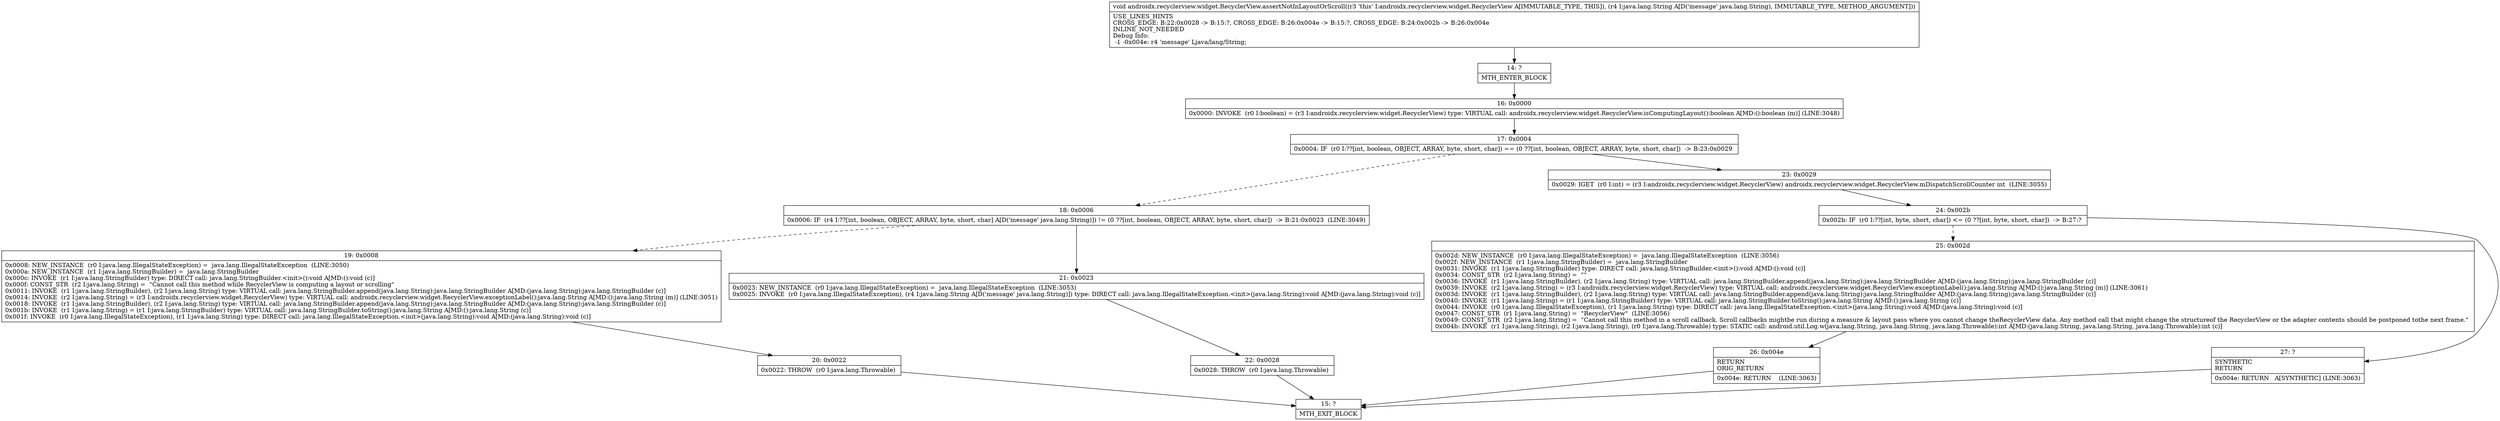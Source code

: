 digraph "CFG forandroidx.recyclerview.widget.RecyclerView.assertNotInLayoutOrScroll(Ljava\/lang\/String;)V" {
Node_14 [shape=record,label="{14\:\ ?|MTH_ENTER_BLOCK\l}"];
Node_16 [shape=record,label="{16\:\ 0x0000|0x0000: INVOKE  (r0 I:boolean) = (r3 I:androidx.recyclerview.widget.RecyclerView) type: VIRTUAL call: androidx.recyclerview.widget.RecyclerView.isComputingLayout():boolean A[MD:():boolean (m)] (LINE:3048)\l}"];
Node_17 [shape=record,label="{17\:\ 0x0004|0x0004: IF  (r0 I:??[int, boolean, OBJECT, ARRAY, byte, short, char]) == (0 ??[int, boolean, OBJECT, ARRAY, byte, short, char])  \-\> B:23:0x0029 \l}"];
Node_18 [shape=record,label="{18\:\ 0x0006|0x0006: IF  (r4 I:??[int, boolean, OBJECT, ARRAY, byte, short, char] A[D('message' java.lang.String)]) != (0 ??[int, boolean, OBJECT, ARRAY, byte, short, char])  \-\> B:21:0x0023  (LINE:3049)\l}"];
Node_19 [shape=record,label="{19\:\ 0x0008|0x0008: NEW_INSTANCE  (r0 I:java.lang.IllegalStateException) =  java.lang.IllegalStateException  (LINE:3050)\l0x000a: NEW_INSTANCE  (r1 I:java.lang.StringBuilder) =  java.lang.StringBuilder \l0x000c: INVOKE  (r1 I:java.lang.StringBuilder) type: DIRECT call: java.lang.StringBuilder.\<init\>():void A[MD:():void (c)]\l0x000f: CONST_STR  (r2 I:java.lang.String) =  \"Cannot call this method while RecyclerView is computing a layout or scrolling\" \l0x0011: INVOKE  (r1 I:java.lang.StringBuilder), (r2 I:java.lang.String) type: VIRTUAL call: java.lang.StringBuilder.append(java.lang.String):java.lang.StringBuilder A[MD:(java.lang.String):java.lang.StringBuilder (c)]\l0x0014: INVOKE  (r2 I:java.lang.String) = (r3 I:androidx.recyclerview.widget.RecyclerView) type: VIRTUAL call: androidx.recyclerview.widget.RecyclerView.exceptionLabel():java.lang.String A[MD:():java.lang.String (m)] (LINE:3051)\l0x0018: INVOKE  (r1 I:java.lang.StringBuilder), (r2 I:java.lang.String) type: VIRTUAL call: java.lang.StringBuilder.append(java.lang.String):java.lang.StringBuilder A[MD:(java.lang.String):java.lang.StringBuilder (c)]\l0x001b: INVOKE  (r1 I:java.lang.String) = (r1 I:java.lang.StringBuilder) type: VIRTUAL call: java.lang.StringBuilder.toString():java.lang.String A[MD:():java.lang.String (c)]\l0x001f: INVOKE  (r0 I:java.lang.IllegalStateException), (r1 I:java.lang.String) type: DIRECT call: java.lang.IllegalStateException.\<init\>(java.lang.String):void A[MD:(java.lang.String):void (c)]\l}"];
Node_20 [shape=record,label="{20\:\ 0x0022|0x0022: THROW  (r0 I:java.lang.Throwable) \l}"];
Node_15 [shape=record,label="{15\:\ ?|MTH_EXIT_BLOCK\l}"];
Node_21 [shape=record,label="{21\:\ 0x0023|0x0023: NEW_INSTANCE  (r0 I:java.lang.IllegalStateException) =  java.lang.IllegalStateException  (LINE:3053)\l0x0025: INVOKE  (r0 I:java.lang.IllegalStateException), (r4 I:java.lang.String A[D('message' java.lang.String)]) type: DIRECT call: java.lang.IllegalStateException.\<init\>(java.lang.String):void A[MD:(java.lang.String):void (c)]\l}"];
Node_22 [shape=record,label="{22\:\ 0x0028|0x0028: THROW  (r0 I:java.lang.Throwable) \l}"];
Node_23 [shape=record,label="{23\:\ 0x0029|0x0029: IGET  (r0 I:int) = (r3 I:androidx.recyclerview.widget.RecyclerView) androidx.recyclerview.widget.RecyclerView.mDispatchScrollCounter int  (LINE:3055)\l}"];
Node_24 [shape=record,label="{24\:\ 0x002b|0x002b: IF  (r0 I:??[int, byte, short, char]) \<= (0 ??[int, byte, short, char])  \-\> B:27:? \l}"];
Node_25 [shape=record,label="{25\:\ 0x002d|0x002d: NEW_INSTANCE  (r0 I:java.lang.IllegalStateException) =  java.lang.IllegalStateException  (LINE:3056)\l0x002f: NEW_INSTANCE  (r1 I:java.lang.StringBuilder) =  java.lang.StringBuilder \l0x0031: INVOKE  (r1 I:java.lang.StringBuilder) type: DIRECT call: java.lang.StringBuilder.\<init\>():void A[MD:():void (c)]\l0x0034: CONST_STR  (r2 I:java.lang.String) =  \"\" \l0x0036: INVOKE  (r1 I:java.lang.StringBuilder), (r2 I:java.lang.String) type: VIRTUAL call: java.lang.StringBuilder.append(java.lang.String):java.lang.StringBuilder A[MD:(java.lang.String):java.lang.StringBuilder (c)]\l0x0039: INVOKE  (r2 I:java.lang.String) = (r3 I:androidx.recyclerview.widget.RecyclerView) type: VIRTUAL call: androidx.recyclerview.widget.RecyclerView.exceptionLabel():java.lang.String A[MD:():java.lang.String (m)] (LINE:3061)\l0x003d: INVOKE  (r1 I:java.lang.StringBuilder), (r2 I:java.lang.String) type: VIRTUAL call: java.lang.StringBuilder.append(java.lang.String):java.lang.StringBuilder A[MD:(java.lang.String):java.lang.StringBuilder (c)]\l0x0040: INVOKE  (r1 I:java.lang.String) = (r1 I:java.lang.StringBuilder) type: VIRTUAL call: java.lang.StringBuilder.toString():java.lang.String A[MD:():java.lang.String (c)]\l0x0044: INVOKE  (r0 I:java.lang.IllegalStateException), (r1 I:java.lang.String) type: DIRECT call: java.lang.IllegalStateException.\<init\>(java.lang.String):void A[MD:(java.lang.String):void (c)]\l0x0047: CONST_STR  (r1 I:java.lang.String) =  \"RecyclerView\"  (LINE:3056)\l0x0049: CONST_STR  (r2 I:java.lang.String) =  \"Cannot call this method in a scroll callback. Scroll callbacks mightbe run during a measure & layout pass where you cannot change theRecyclerView data. Any method call that might change the structureof the RecyclerView or the adapter contents should be postponed tothe next frame.\" \l0x004b: INVOKE  (r1 I:java.lang.String), (r2 I:java.lang.String), (r0 I:java.lang.Throwable) type: STATIC call: android.util.Log.w(java.lang.String, java.lang.String, java.lang.Throwable):int A[MD:(java.lang.String, java.lang.String, java.lang.Throwable):int (c)]\l}"];
Node_26 [shape=record,label="{26\:\ 0x004e|RETURN\lORIG_RETURN\l|0x004e: RETURN    (LINE:3063)\l}"];
Node_27 [shape=record,label="{27\:\ ?|SYNTHETIC\lRETURN\l|0x004e: RETURN   A[SYNTHETIC] (LINE:3063)\l}"];
MethodNode[shape=record,label="{void androidx.recyclerview.widget.RecyclerView.assertNotInLayoutOrScroll((r3 'this' I:androidx.recyclerview.widget.RecyclerView A[IMMUTABLE_TYPE, THIS]), (r4 I:java.lang.String A[D('message' java.lang.String), IMMUTABLE_TYPE, METHOD_ARGUMENT]))  | USE_LINES_HINTS\lCROSS_EDGE: B:22:0x0028 \-\> B:15:?, CROSS_EDGE: B:26:0x004e \-\> B:15:?, CROSS_EDGE: B:24:0x002b \-\> B:26:0x004e\lINLINE_NOT_NEEDED\lDebug Info:\l  \-1 \-0x004e: r4 'message' Ljava\/lang\/String;\l}"];
MethodNode -> Node_14;Node_14 -> Node_16;
Node_16 -> Node_17;
Node_17 -> Node_18[style=dashed];
Node_17 -> Node_23;
Node_18 -> Node_19[style=dashed];
Node_18 -> Node_21;
Node_19 -> Node_20;
Node_20 -> Node_15;
Node_21 -> Node_22;
Node_22 -> Node_15;
Node_23 -> Node_24;
Node_24 -> Node_25[style=dashed];
Node_24 -> Node_27;
Node_25 -> Node_26;
Node_26 -> Node_15;
Node_27 -> Node_15;
}

